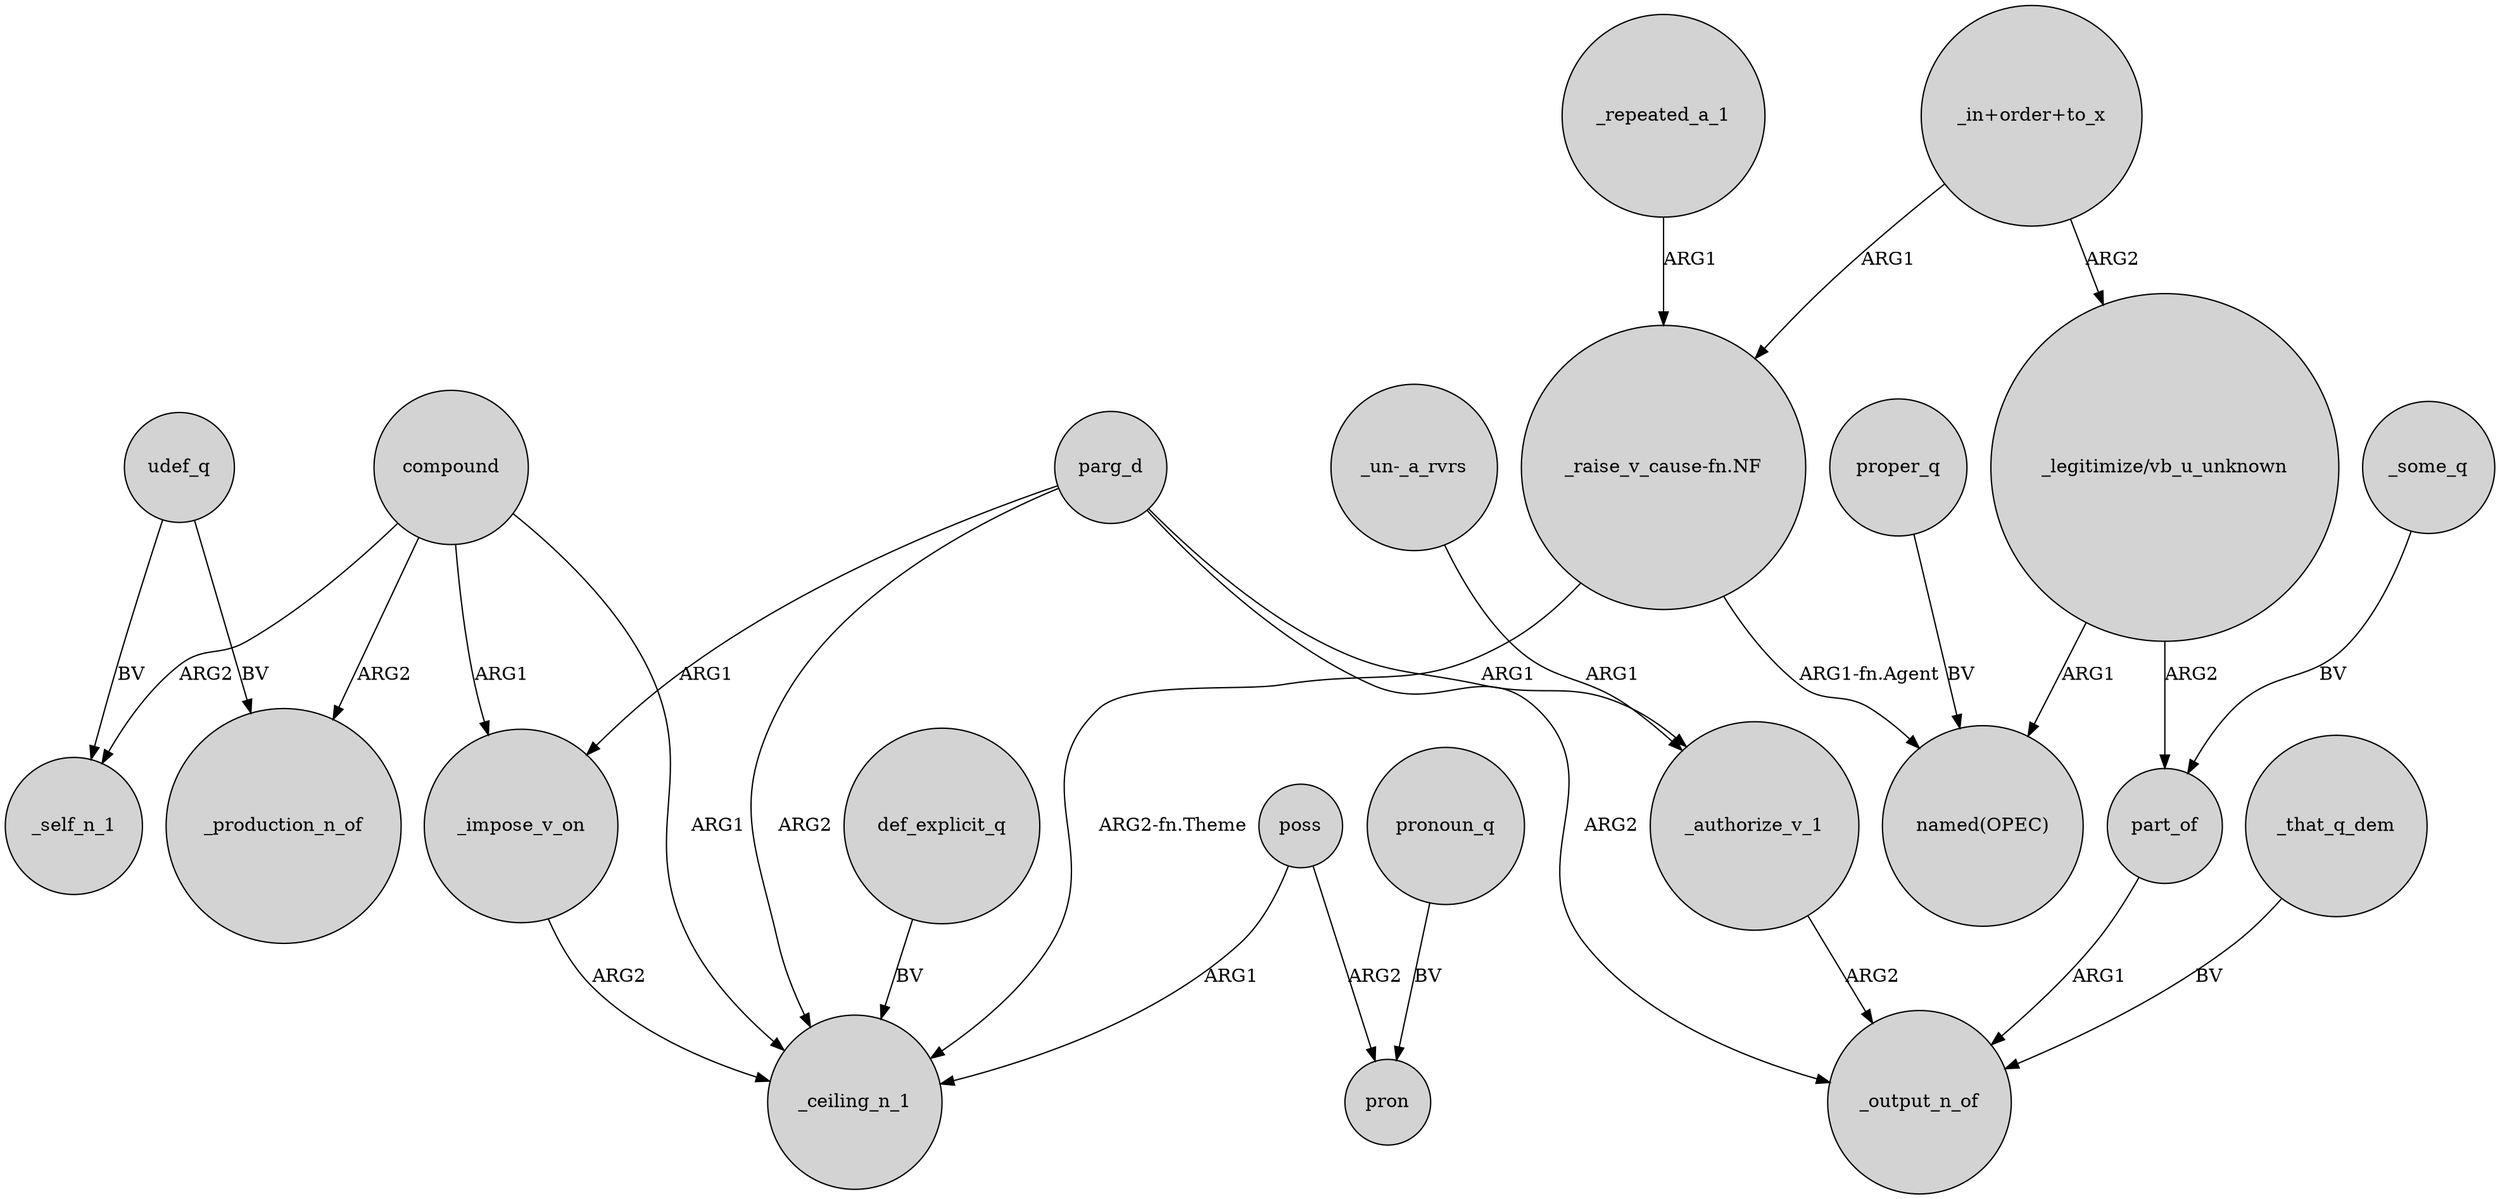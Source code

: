 digraph {
	node [shape=circle style=filled]
	udef_q -> _production_n_of [label=BV]
	"_legitimize/vb_u_unknown" -> "named(OPEC)" [label=ARG1]
	poss -> pron [label=ARG2]
	parg_d -> _impose_v_on [label=ARG1]
	_authorize_v_1 -> _output_n_of [label=ARG2]
	compound -> _production_n_of [label=ARG2]
	poss -> _ceiling_n_1 [label=ARG1]
	_some_q -> part_of [label=BV]
	pronoun_q -> pron [label=BV]
	"_legitimize/vb_u_unknown" -> part_of [label=ARG2]
	parg_d -> _authorize_v_1 [label=ARG1]
	parg_d -> _output_n_of [label=ARG2]
	udef_q -> _self_n_1 [label=BV]
	compound -> _self_n_1 [label=ARG2]
	_impose_v_on -> _ceiling_n_1 [label=ARG2]
	parg_d -> _ceiling_n_1 [label=ARG2]
	compound -> _ceiling_n_1 [label=ARG1]
	"_un-_a_rvrs" -> _authorize_v_1 [label=ARG1]
	"_raise_v_cause-fn.NF" -> _ceiling_n_1 [label="ARG2-fn.Theme"]
	_repeated_a_1 -> "_raise_v_cause-fn.NF" [label=ARG1]
	part_of -> _output_n_of [label=ARG1]
	_that_q_dem -> _output_n_of [label=BV]
	proper_q -> "named(OPEC)" [label=BV]
	compound -> _impose_v_on [label=ARG1]
	"_in+order+to_x" -> "_legitimize/vb_u_unknown" [label=ARG2]
	def_explicit_q -> _ceiling_n_1 [label=BV]
	"_raise_v_cause-fn.NF" -> "named(OPEC)" [label="ARG1-fn.Agent"]
	"_in+order+to_x" -> "_raise_v_cause-fn.NF" [label=ARG1]
}
